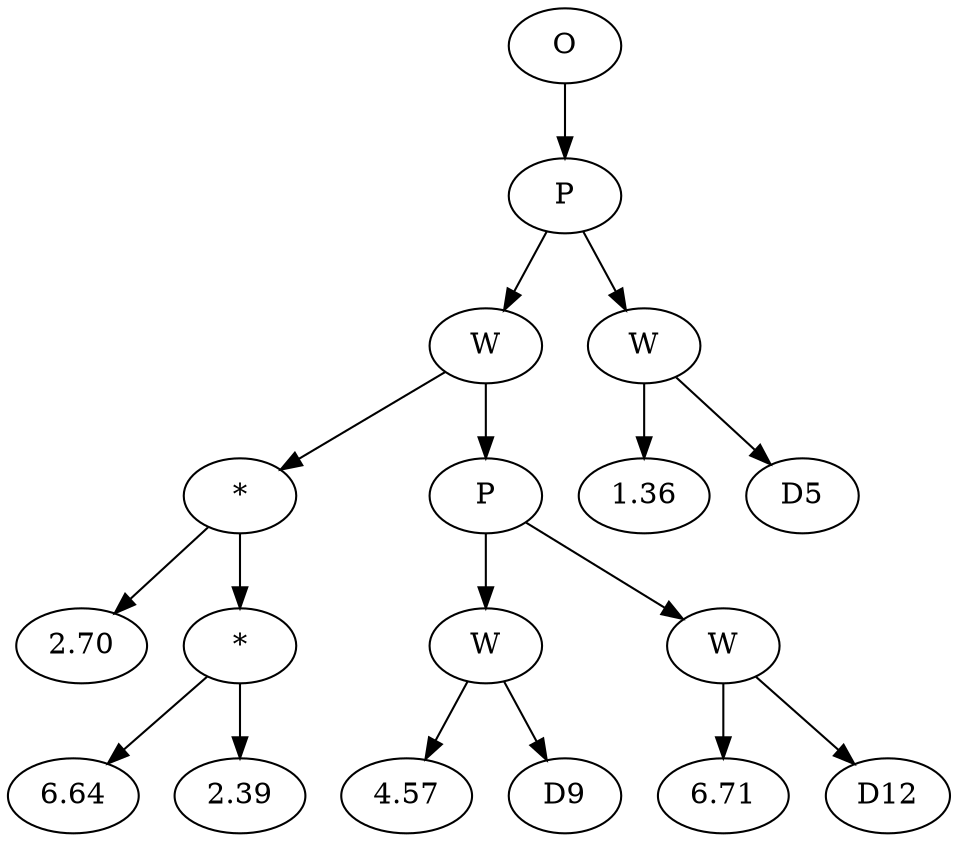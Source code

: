 // Tree
digraph {
	36127319 [label=O]
	36127320 [label=P]
	36127319 -> 36127320
	36127321 [label=W]
	36127320 -> 36127321
	36127322 [label="*"]
	36127321 -> 36127322
	36127323 [label=2.70]
	36127322 -> 36127323
	36127324 [label="*"]
	36127322 -> 36127324
	36127325 [label=6.64]
	36127324 -> 36127325
	36127326 [label=2.39]
	36127324 -> 36127326
	36127327 [label=P]
	36127321 -> 36127327
	36127328 [label=W]
	36127327 -> 36127328
	36127329 [label=4.57]
	36127328 -> 36127329
	36127330 [label=D9]
	36127328 -> 36127330
	36127331 [label=W]
	36127327 -> 36127331
	36127332 [label=6.71]
	36127331 -> 36127332
	36127333 [label=D12]
	36127331 -> 36127333
	36127334 [label=W]
	36127320 -> 36127334
	36127335 [label=1.36]
	36127334 -> 36127335
	36127336 [label=D5]
	36127334 -> 36127336
}
